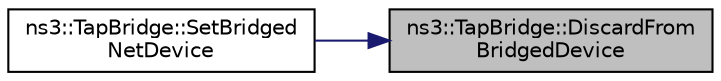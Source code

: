 digraph "ns3::TapBridge::DiscardFromBridgedDevice"
{
 // LATEX_PDF_SIZE
  edge [fontname="Helvetica",fontsize="10",labelfontname="Helvetica",labelfontsize="10"];
  node [fontname="Helvetica",fontsize="10",shape=record];
  rankdir="RL";
  Node1 [label="ns3::TapBridge::DiscardFrom\lBridgedDevice",height=0.2,width=0.4,color="black", fillcolor="grey75", style="filled", fontcolor="black",tooltip="Receives a packet from a bridged Device."];
  Node1 -> Node2 [dir="back",color="midnightblue",fontsize="10",style="solid",fontname="Helvetica"];
  Node2 [label="ns3::TapBridge::SetBridged\lNetDevice",height=0.2,width=0.4,color="black", fillcolor="white", style="filled",URL="$classns3_1_1_tap_bridge.html#a0889ae6308758421297e74cb4be9af5b",tooltip="Set the ns-3 net device to bridge."];
}
